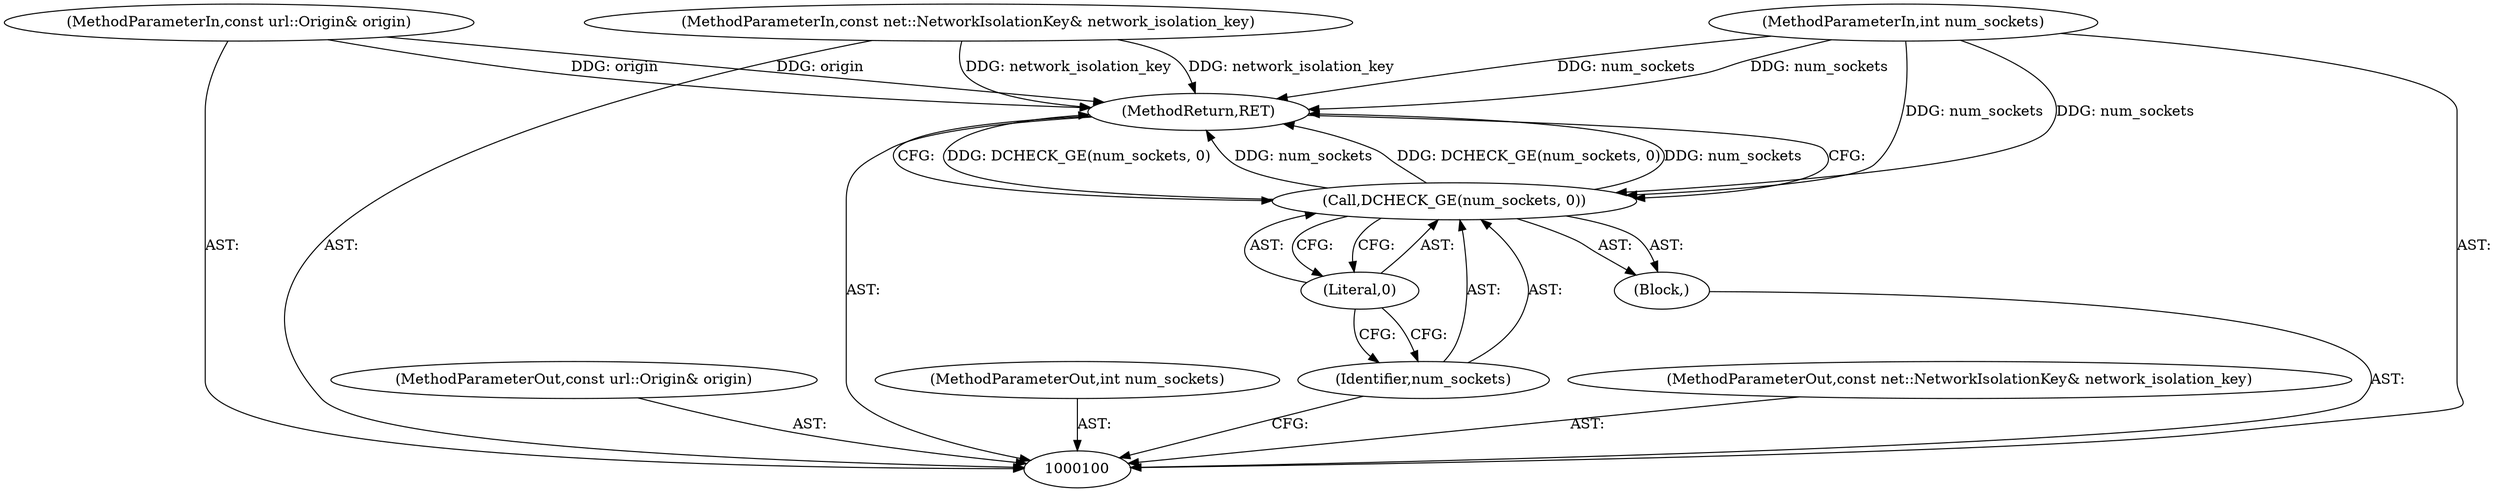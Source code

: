 digraph "0_Chrome_fec26ff33bf372476a70326f3669a35f34a9d474_13" {
"1000108" [label="(MethodReturn,RET)"];
"1000101" [label="(MethodParameterIn,const url::Origin& origin)"];
"1000119" [label="(MethodParameterOut,const url::Origin& origin)"];
"1000102" [label="(MethodParameterIn,int num_sockets)"];
"1000120" [label="(MethodParameterOut,int num_sockets)"];
"1000103" [label="(MethodParameterIn,const net::NetworkIsolationKey& network_isolation_key)"];
"1000121" [label="(MethodParameterOut,const net::NetworkIsolationKey& network_isolation_key)"];
"1000104" [label="(Block,)"];
"1000106" [label="(Identifier,num_sockets)"];
"1000105" [label="(Call,DCHECK_GE(num_sockets, 0))"];
"1000107" [label="(Literal,0)"];
"1000108" -> "1000100"  [label="AST: "];
"1000108" -> "1000105"  [label="CFG: "];
"1000105" -> "1000108"  [label="DDG: DCHECK_GE(num_sockets, 0)"];
"1000105" -> "1000108"  [label="DDG: num_sockets"];
"1000103" -> "1000108"  [label="DDG: network_isolation_key"];
"1000102" -> "1000108"  [label="DDG: num_sockets"];
"1000101" -> "1000108"  [label="DDG: origin"];
"1000101" -> "1000100"  [label="AST: "];
"1000101" -> "1000108"  [label="DDG: origin"];
"1000119" -> "1000100"  [label="AST: "];
"1000102" -> "1000100"  [label="AST: "];
"1000102" -> "1000108"  [label="DDG: num_sockets"];
"1000102" -> "1000105"  [label="DDG: num_sockets"];
"1000120" -> "1000100"  [label="AST: "];
"1000103" -> "1000100"  [label="AST: "];
"1000103" -> "1000108"  [label="DDG: network_isolation_key"];
"1000121" -> "1000100"  [label="AST: "];
"1000104" -> "1000100"  [label="AST: "];
"1000105" -> "1000104"  [label="AST: "];
"1000106" -> "1000105"  [label="AST: "];
"1000106" -> "1000100"  [label="CFG: "];
"1000107" -> "1000106"  [label="CFG: "];
"1000105" -> "1000104"  [label="AST: "];
"1000105" -> "1000107"  [label="CFG: "];
"1000106" -> "1000105"  [label="AST: "];
"1000107" -> "1000105"  [label="AST: "];
"1000108" -> "1000105"  [label="CFG: "];
"1000105" -> "1000108"  [label="DDG: DCHECK_GE(num_sockets, 0)"];
"1000105" -> "1000108"  [label="DDG: num_sockets"];
"1000102" -> "1000105"  [label="DDG: num_sockets"];
"1000107" -> "1000105"  [label="AST: "];
"1000107" -> "1000106"  [label="CFG: "];
"1000105" -> "1000107"  [label="CFG: "];
}
